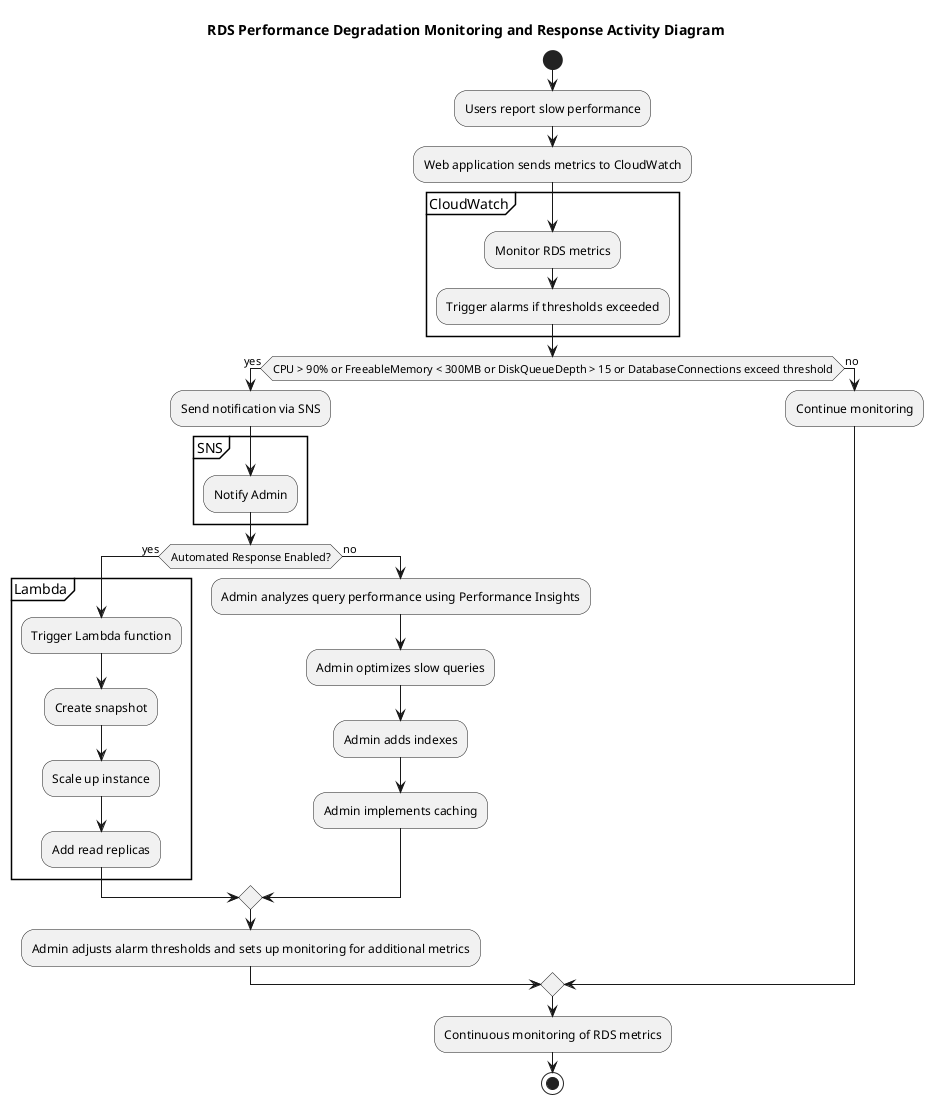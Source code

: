 @startuml
title RDS Performance Degradation Monitoring and Response Activity Diagram

start

:Users report slow performance;
:Web application sends metrics to CloudWatch;

partition CloudWatch {
  :Monitor RDS metrics;
  :Trigger alarms if thresholds exceeded;
}

if (CPU > 90% or FreeableMemory < 300MB or DiskQueueDepth > 15 or DatabaseConnections exceed threshold) then (yes)
  :Send notification via SNS;

  partition SNS {
    :Notify Admin;
  }

  if (Automated Response Enabled?) then (yes)
    partition Lambda {
      :Trigger Lambda function;
      :Create snapshot;
      :Scale up instance;
      :Add read replicas;
    }
  else (no)
    :Admin analyzes query performance using Performance Insights;
    :Admin optimizes slow queries;
    :Admin adds indexes;
    :Admin implements caching;
  endif

  :Admin adjusts alarm thresholds and sets up monitoring for additional metrics;
else (no)
  :Continue monitoring;
endif

:Continuous monitoring of RDS metrics;

stop
@enduml
